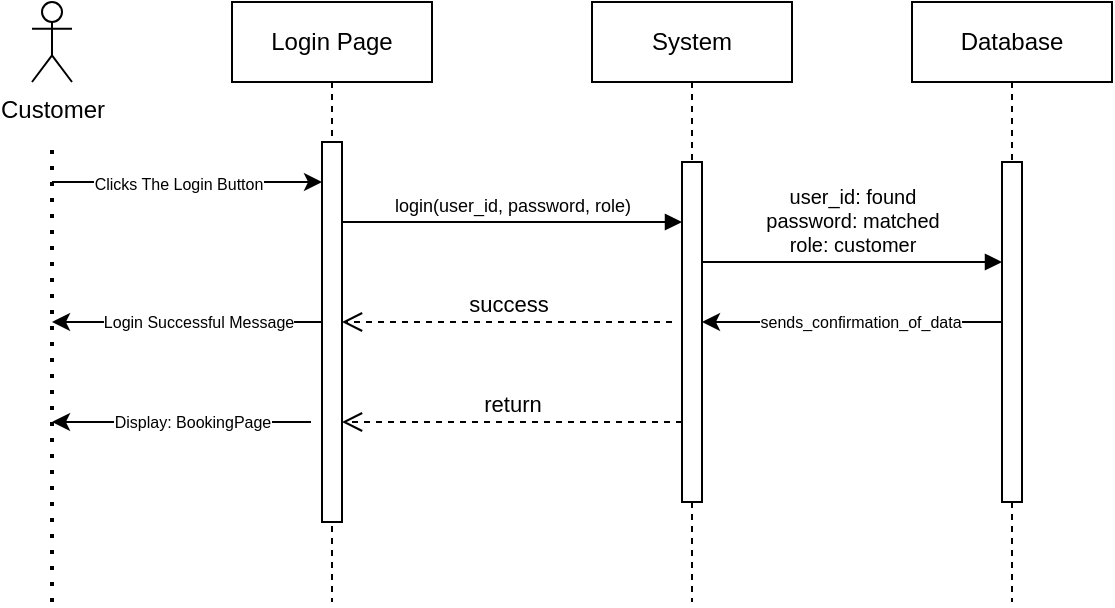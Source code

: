 <mxfile version="24.0.7" type="device">
  <diagram name="Page-1" id="2YBvvXClWsGukQMizWep">
    <mxGraphModel dx="819" dy="451" grid="1" gridSize="10" guides="1" tooltips="1" connect="1" arrows="1" fold="1" page="1" pageScale="1" pageWidth="850" pageHeight="1100" math="0" shadow="0">
      <root>
        <mxCell id="0" />
        <mxCell id="1" parent="0" />
        <mxCell id="aM9ryv3xv72pqoxQDRHE-1" value="Login Page" style="shape=umlLifeline;perimeter=lifelinePerimeter;whiteSpace=wrap;html=1;container=0;dropTarget=0;collapsible=0;recursiveResize=0;outlineConnect=0;portConstraint=eastwest;newEdgeStyle={&quot;edgeStyle&quot;:&quot;elbowEdgeStyle&quot;,&quot;elbow&quot;:&quot;vertical&quot;,&quot;curved&quot;:0,&quot;rounded&quot;:0};" parent="1" vertex="1">
          <mxGeometry x="160" y="60" width="100" height="300" as="geometry" />
        </mxCell>
        <mxCell id="aM9ryv3xv72pqoxQDRHE-2" value="" style="html=1;points=[];perimeter=orthogonalPerimeter;outlineConnect=0;targetShapes=umlLifeline;portConstraint=eastwest;newEdgeStyle={&quot;edgeStyle&quot;:&quot;elbowEdgeStyle&quot;,&quot;elbow&quot;:&quot;vertical&quot;,&quot;curved&quot;:0,&quot;rounded&quot;:0};" parent="aM9ryv3xv72pqoxQDRHE-1" vertex="1">
          <mxGeometry x="45" y="70" width="10" height="190" as="geometry" />
        </mxCell>
        <mxCell id="aM9ryv3xv72pqoxQDRHE-5" value="System" style="shape=umlLifeline;perimeter=lifelinePerimeter;whiteSpace=wrap;html=1;container=0;dropTarget=0;collapsible=0;recursiveResize=0;outlineConnect=0;portConstraint=eastwest;newEdgeStyle={&quot;edgeStyle&quot;:&quot;elbowEdgeStyle&quot;,&quot;elbow&quot;:&quot;vertical&quot;,&quot;curved&quot;:0,&quot;rounded&quot;:0};" parent="1" vertex="1">
          <mxGeometry x="340" y="60" width="100" height="300" as="geometry" />
        </mxCell>
        <mxCell id="aM9ryv3xv72pqoxQDRHE-6" value="" style="html=1;points=[];perimeter=orthogonalPerimeter;outlineConnect=0;targetShapes=umlLifeline;portConstraint=eastwest;newEdgeStyle={&quot;edgeStyle&quot;:&quot;elbowEdgeStyle&quot;,&quot;elbow&quot;:&quot;vertical&quot;,&quot;curved&quot;:0,&quot;rounded&quot;:0};" parent="aM9ryv3xv72pqoxQDRHE-5" vertex="1">
          <mxGeometry x="45" y="80" width="10" height="170" as="geometry" />
        </mxCell>
        <mxCell id="aM9ryv3xv72pqoxQDRHE-7" value="&lt;font style=&quot;font-size: 9px;&quot;&gt;login(user_id, password, role)&lt;/font&gt;" style="html=1;verticalAlign=bottom;endArrow=block;edgeStyle=elbowEdgeStyle;elbow=vertical;curved=0;rounded=0;" parent="1" edge="1">
          <mxGeometry x="0.002" relative="1" as="geometry">
            <mxPoint x="215" y="170" as="sourcePoint" />
            <Array as="points">
              <mxPoint x="300" y="170" />
            </Array>
            <mxPoint x="385" y="170" as="targetPoint" />
            <mxPoint as="offset" />
          </mxGeometry>
        </mxCell>
        <mxCell id="aM9ryv3xv72pqoxQDRHE-8" value="return" style="html=1;verticalAlign=bottom;endArrow=open;dashed=1;endSize=8;edgeStyle=elbowEdgeStyle;elbow=vertical;curved=0;rounded=0;" parent="1" edge="1">
          <mxGeometry relative="1" as="geometry">
            <mxPoint x="215" y="270" as="targetPoint" />
            <Array as="points">
              <mxPoint x="310" y="270" />
            </Array>
            <mxPoint x="385" y="270" as="sourcePoint" />
          </mxGeometry>
        </mxCell>
        <mxCell id="zpaX50dDa3QPDQX6i215-2" value="success" style="html=1;verticalAlign=bottom;endArrow=open;dashed=1;endSize=8;edgeStyle=elbowEdgeStyle;elbow=vertical;curved=0;rounded=0;" edge="1" parent="1">
          <mxGeometry relative="1" as="geometry">
            <mxPoint x="215" y="220" as="targetPoint" />
            <Array as="points">
              <mxPoint x="315" y="220" />
            </Array>
            <mxPoint x="380" y="220" as="sourcePoint" />
          </mxGeometry>
        </mxCell>
        <mxCell id="zpaX50dDa3QPDQX6i215-4" value="Customer" style="shape=umlActor;verticalLabelPosition=bottom;verticalAlign=top;html=1;outlineConnect=0;" vertex="1" parent="1">
          <mxGeometry x="60" y="60" width="20" height="40" as="geometry" />
        </mxCell>
        <mxCell id="zpaX50dDa3QPDQX6i215-5" value="" style="endArrow=none;dashed=1;html=1;dashPattern=1 3;strokeWidth=2;rounded=0;" edge="1" parent="1">
          <mxGeometry width="50" height="50" relative="1" as="geometry">
            <mxPoint x="70" y="360" as="sourcePoint" />
            <mxPoint x="70" y="130" as="targetPoint" />
          </mxGeometry>
        </mxCell>
        <mxCell id="zpaX50dDa3QPDQX6i215-6" value="" style="endArrow=classic;html=1;rounded=0;" edge="1" parent="1" target="aM9ryv3xv72pqoxQDRHE-2">
          <mxGeometry width="50" height="50" relative="1" as="geometry">
            <mxPoint x="70" y="150" as="sourcePoint" />
            <mxPoint x="200" y="150" as="targetPoint" />
          </mxGeometry>
        </mxCell>
        <mxCell id="zpaX50dDa3QPDQX6i215-10" value="&lt;font style=&quot;font-size: 8px;&quot;&gt;Clicks The Login Button&lt;/font&gt;" style="edgeLabel;html=1;align=center;verticalAlign=middle;resizable=0;points=[];" vertex="1" connectable="0" parent="zpaX50dDa3QPDQX6i215-6">
          <mxGeometry x="-0.221" relative="1" as="geometry">
            <mxPoint x="10" as="offset" />
          </mxGeometry>
        </mxCell>
        <mxCell id="zpaX50dDa3QPDQX6i215-11" value="Database" style="shape=umlLifeline;perimeter=lifelinePerimeter;whiteSpace=wrap;html=1;container=0;dropTarget=0;collapsible=0;recursiveResize=0;outlineConnect=0;portConstraint=eastwest;newEdgeStyle={&quot;edgeStyle&quot;:&quot;elbowEdgeStyle&quot;,&quot;elbow&quot;:&quot;vertical&quot;,&quot;curved&quot;:0,&quot;rounded&quot;:0};" vertex="1" parent="1">
          <mxGeometry x="500" y="60" width="100" height="300" as="geometry" />
        </mxCell>
        <mxCell id="zpaX50dDa3QPDQX6i215-12" value="" style="html=1;points=[];perimeter=orthogonalPerimeter;outlineConnect=0;targetShapes=umlLifeline;portConstraint=eastwest;newEdgeStyle={&quot;edgeStyle&quot;:&quot;elbowEdgeStyle&quot;,&quot;elbow&quot;:&quot;vertical&quot;,&quot;curved&quot;:0,&quot;rounded&quot;:0};" vertex="1" parent="zpaX50dDa3QPDQX6i215-11">
          <mxGeometry x="45" y="80" width="10" height="170" as="geometry" />
        </mxCell>
        <mxCell id="zpaX50dDa3QPDQX6i215-13" value="" style="endArrow=classic;html=1;rounded=0;" edge="1" parent="1">
          <mxGeometry width="50" height="50" relative="1" as="geometry">
            <mxPoint x="205" y="220" as="sourcePoint" />
            <mxPoint x="70" y="220" as="targetPoint" />
          </mxGeometry>
        </mxCell>
        <mxCell id="zpaX50dDa3QPDQX6i215-15" value="&lt;font style=&quot;font-size: 8px;&quot;&gt;Login Successful Message&lt;/font&gt;" style="edgeLabel;html=1;align=center;verticalAlign=middle;resizable=0;points=[];" vertex="1" connectable="0" parent="zpaX50dDa3QPDQX6i215-13">
          <mxGeometry x="0.09" y="-1" relative="1" as="geometry">
            <mxPoint x="11" as="offset" />
          </mxGeometry>
        </mxCell>
        <mxCell id="zpaX50dDa3QPDQX6i215-16" value="&lt;font style=&quot;font-size: 10px;&quot;&gt;user_id: found&lt;/font&gt;&lt;div style=&quot;font-size: 10px;&quot;&gt;&lt;font style=&quot;font-size: 10px;&quot;&gt;password: matched&lt;/font&gt;&lt;/div&gt;&lt;div style=&quot;font-size: 10px;&quot;&gt;role: customer&lt;/div&gt;" style="html=1;verticalAlign=bottom;endArrow=block;edgeStyle=elbowEdgeStyle;elbow=vertical;curved=0;rounded=0;" edge="1" parent="1">
          <mxGeometry relative="1" as="geometry">
            <mxPoint x="395" y="190" as="sourcePoint" />
            <Array as="points">
              <mxPoint x="475" y="190" />
            </Array>
            <mxPoint x="545" y="190" as="targetPoint" />
          </mxGeometry>
        </mxCell>
        <mxCell id="zpaX50dDa3QPDQX6i215-17" value="" style="endArrow=classic;html=1;rounded=0;" edge="1" parent="1">
          <mxGeometry width="50" height="50" relative="1" as="geometry">
            <mxPoint x="199.5" y="270" as="sourcePoint" />
            <mxPoint x="70" y="270" as="targetPoint" />
          </mxGeometry>
        </mxCell>
        <mxCell id="zpaX50dDa3QPDQX6i215-18" value="&lt;font style=&quot;font-size: 8px;&quot;&gt;Display: BookingPage&lt;/font&gt;" style="edgeLabel;html=1;align=center;verticalAlign=middle;resizable=0;points=[];" vertex="1" connectable="0" parent="zpaX50dDa3QPDQX6i215-17">
          <mxGeometry x="0.09" y="-1" relative="1" as="geometry">
            <mxPoint x="11" as="offset" />
          </mxGeometry>
        </mxCell>
        <mxCell id="zpaX50dDa3QPDQX6i215-20" value="" style="endArrow=classic;html=1;rounded=0;" edge="1" parent="1" target="aM9ryv3xv72pqoxQDRHE-6">
          <mxGeometry width="50" height="50" relative="1" as="geometry">
            <mxPoint x="545" y="220.0" as="sourcePoint" />
            <mxPoint x="400" y="220" as="targetPoint" />
          </mxGeometry>
        </mxCell>
        <mxCell id="zpaX50dDa3QPDQX6i215-21" value="&lt;span style=&quot;font-size: 8px;&quot;&gt;sends_confirmation_of_data&lt;/span&gt;" style="edgeLabel;html=1;align=center;verticalAlign=middle;resizable=0;points=[];" vertex="1" connectable="0" parent="zpaX50dDa3QPDQX6i215-20">
          <mxGeometry x="0.09" y="-1" relative="1" as="geometry">
            <mxPoint x="11" as="offset" />
          </mxGeometry>
        </mxCell>
      </root>
    </mxGraphModel>
  </diagram>
</mxfile>
